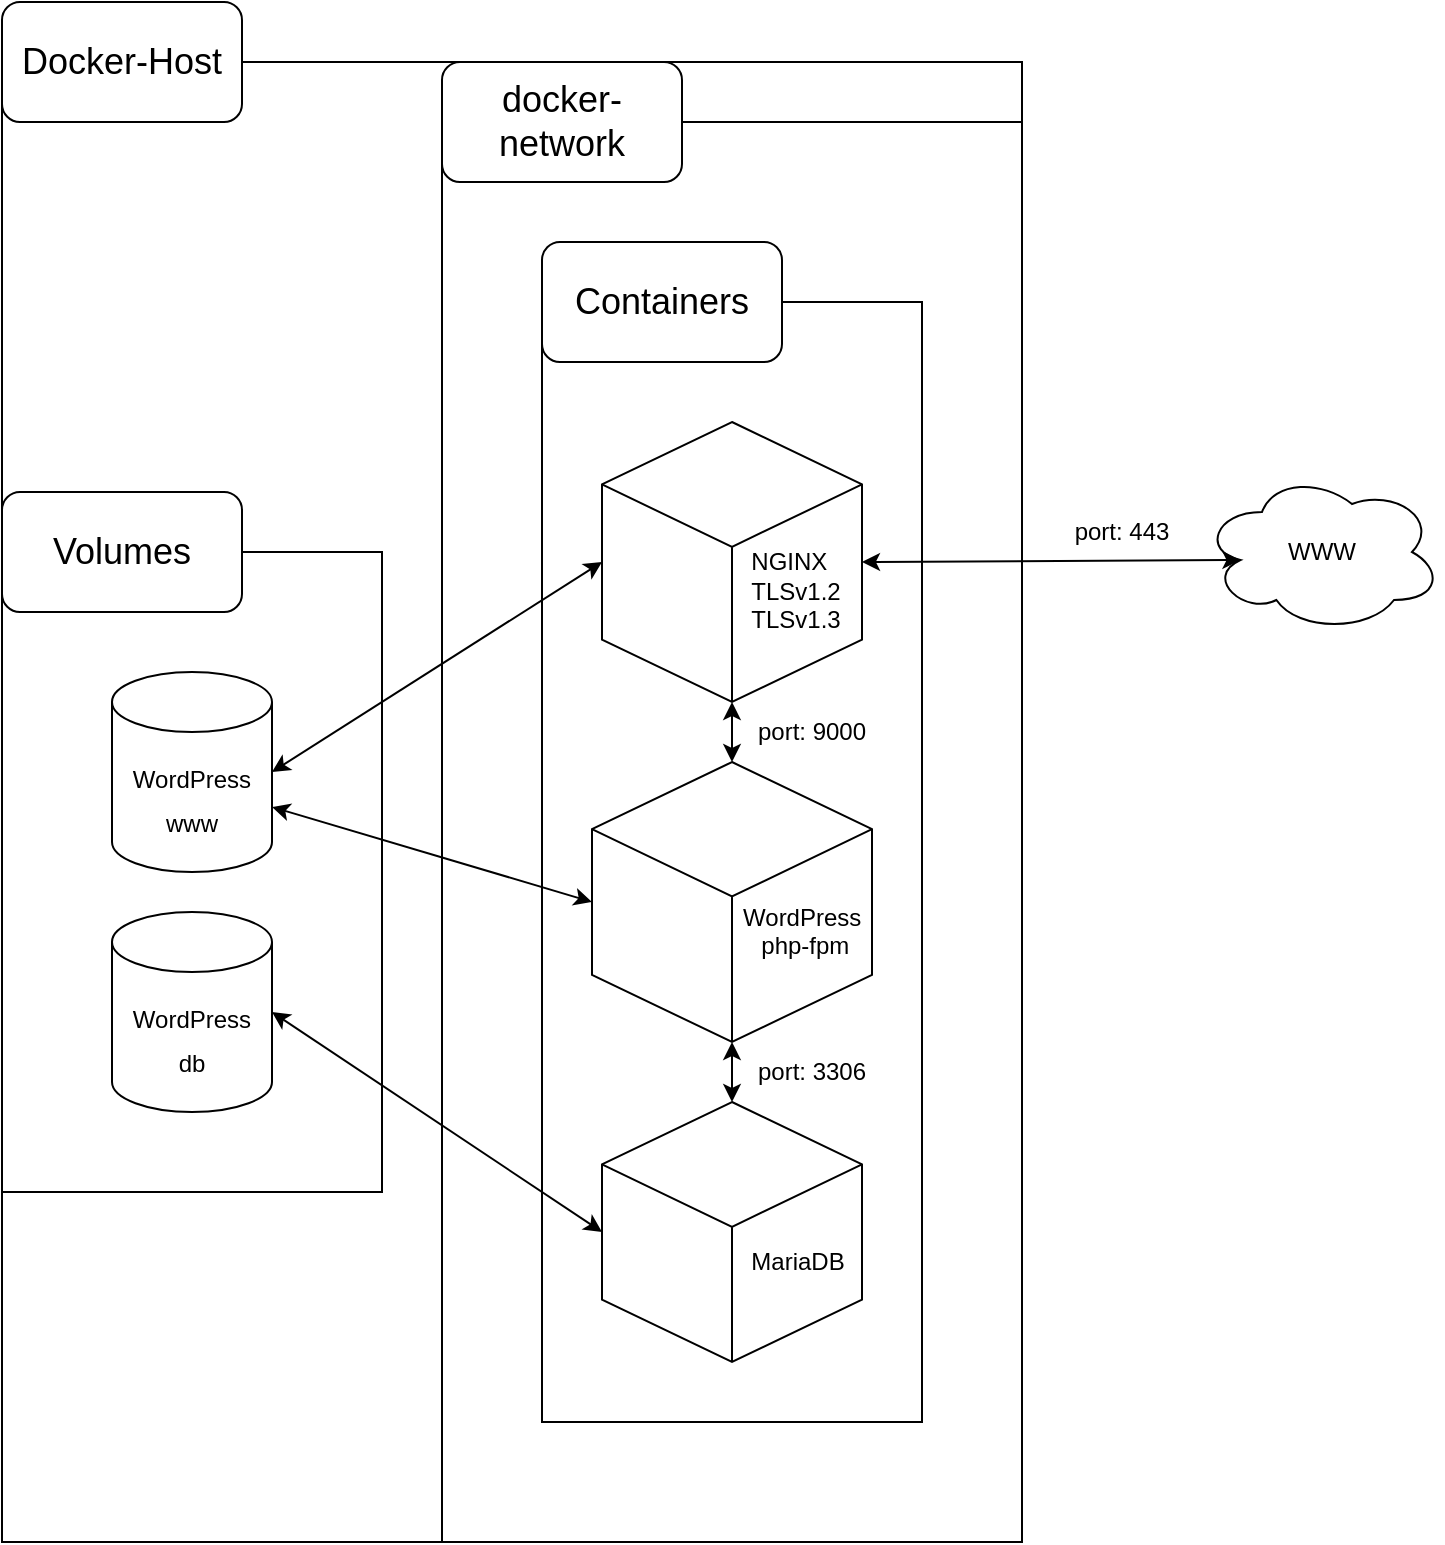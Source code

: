<mxfile version="20.8.13" type="device"><diagram id="HDO2_5zbdc7e5Zqx9iji" name="Page-1"><mxGraphModel dx="868" dy="1045" grid="1" gridSize="10" guides="1" tooltips="1" connect="1" arrows="1" fold="1" page="1" pageScale="1" pageWidth="800" pageHeight="800" math="0" shadow="0"><root><mxCell id="0"/><mxCell id="1" parent="0"/><mxCell id="KpZ2GF5TjgeyBt5l6B1P-19" value="" style="rounded=0;whiteSpace=wrap;html=1;movable=1;resizable=1;rotatable=1;deletable=1;editable=1;connectable=1;" parent="1" vertex="1"><mxGeometry x="40" y="40" width="510" height="740" as="geometry"/></mxCell><mxCell id="917bN2QrmKWVH1kI4KG9-17" value="" style="rounded=0;whiteSpace=wrap;html=1;shadow=0;labelBackgroundColor=#ffffff;sketch=0;fontSize=12;movable=1;resizable=1;rotatable=1;deletable=1;editable=1;connectable=1;" parent="1" vertex="1"><mxGeometry x="260" y="70" width="290" height="710" as="geometry"/></mxCell><mxCell id="917bN2QrmKWVH1kI4KG9-12" value="" style="rounded=0;whiteSpace=wrap;html=1;" parent="1" vertex="1"><mxGeometry x="40" y="285" width="190" height="320" as="geometry"/></mxCell><mxCell id="917bN2QrmKWVH1kI4KG9-1" value="" style="rounded=0;whiteSpace=wrap;html=1;" parent="1" vertex="1"><mxGeometry x="310" y="160" width="190" height="560" as="geometry"/></mxCell><mxCell id="917bN2QrmKWVH1kI4KG9-3" value="&lt;br&gt;&lt;br&gt;NGINX&lt;span style=&quot;white-space: pre;&quot;&gt;&#9;&lt;/span&gt;&lt;br&gt;TLSv1.2&lt;span style=&quot;white-space: pre;&quot;&gt;&#9;&lt;/span&gt;&lt;br&gt;TLSv1.3&lt;span style=&quot;white-space: pre;&quot;&gt;&#9;&lt;/span&gt;" style="html=1;whiteSpace=wrap;shape=isoCube2;backgroundOutline=1;isoAngle=15;shadow=0;align=right;" parent="1" vertex="1"><mxGeometry x="340" y="220" width="130" height="140" as="geometry"/></mxCell><mxCell id="917bN2QrmKWVH1kI4KG9-5" value="&lt;font style=&quot;font-size: 18px;&quot;&gt;Containers&lt;/font&gt;" style="rounded=1;whiteSpace=wrap;html=1;shadow=0;labelBackgroundColor=#ffffff;sketch=0;fontSize=12;" parent="1" vertex="1"><mxGeometry x="310" y="130" width="120" height="60" as="geometry"/></mxCell><mxCell id="917bN2QrmKWVH1kI4KG9-6" value="&lt;br&gt;&lt;br&gt;WordPress&amp;nbsp;&lt;br&gt;php-fpm&lt;span style=&quot;white-space: pre;&quot;&gt;&#9;&lt;/span&gt;" style="html=1;whiteSpace=wrap;shape=isoCube2;backgroundOutline=1;isoAngle=15;shadow=0;align=right;" parent="1" vertex="1"><mxGeometry x="335" y="390" width="140" height="140" as="geometry"/></mxCell><mxCell id="917bN2QrmKWVH1kI4KG9-8" value="&lt;br&gt;&lt;br&gt;MariaDB&lt;span style=&quot;white-space: pre;&quot;&gt;&#9;&lt;/span&gt;" style="html=1;whiteSpace=wrap;shape=isoCube2;backgroundOutline=1;isoAngle=15;shadow=0;align=right;" parent="1" vertex="1"><mxGeometry x="340" y="560" width="130" height="130" as="geometry"/></mxCell><mxCell id="917bN2QrmKWVH1kI4KG9-11" value="&lt;font style=&quot;font-size: 18px;&quot;&gt;Volumes&lt;/font&gt;" style="rounded=1;whiteSpace=wrap;html=1;shadow=0;labelBackgroundColor=#ffffff;sketch=0;fontSize=12;" parent="1" vertex="1"><mxGeometry x="40" y="255" width="120" height="60" as="geometry"/></mxCell><mxCell id="917bN2QrmKWVH1kI4KG9-13" value="&lt;font style=&quot;font-size: 12px;&quot;&gt;WordPress&lt;br&gt;www&lt;br&gt;&lt;/font&gt;" style="shape=cylinder3;whiteSpace=wrap;html=1;boundedLbl=1;backgroundOutline=1;size=15;shadow=0;labelBackgroundColor=#ffffff;sketch=0;fontSize=18;" parent="1" vertex="1"><mxGeometry x="95" y="345" width="80" height="100" as="geometry"/></mxCell><mxCell id="917bN2QrmKWVH1kI4KG9-14" value="&lt;font style=&quot;font-size: 12px;&quot;&gt;WordPress&lt;br&gt;db&lt;br&gt;&lt;/font&gt;" style="shape=cylinder3;whiteSpace=wrap;html=1;boundedLbl=1;backgroundOutline=1;size=15;shadow=0;labelBackgroundColor=#ffffff;sketch=0;fontSize=18;" parent="1" vertex="1"><mxGeometry x="95" y="465" width="80" height="100" as="geometry"/></mxCell><mxCell id="917bN2QrmKWVH1kI4KG9-19" value="&lt;font style=&quot;font-size: 18px;&quot;&gt;docker-network&lt;/font&gt;" style="rounded=1;whiteSpace=wrap;html=1;shadow=0;labelBackgroundColor=#ffffff;sketch=0;fontSize=12;" parent="1" vertex="1"><mxGeometry x="260" y="40" width="120" height="60" as="geometry"/></mxCell><mxCell id="KpZ2GF5TjgeyBt5l6B1P-9" value="" style="endArrow=classic;startArrow=classic;html=1;rounded=0;exitX=1;exitY=0.5;exitDx=0;exitDy=0;exitPerimeter=0;entryX=0;entryY=0.5;entryDx=0;entryDy=0;entryPerimeter=0;" parent="1" source="917bN2QrmKWVH1kI4KG9-14" target="917bN2QrmKWVH1kI4KG9-8" edge="1"><mxGeometry width="50" height="50" relative="1" as="geometry"><mxPoint x="330" y="480" as="sourcePoint"/><mxPoint x="380" y="430" as="targetPoint"/></mxGeometry></mxCell><mxCell id="KpZ2GF5TjgeyBt5l6B1P-10" value="" style="endArrow=classic;startArrow=classic;html=1;rounded=0;exitX=1;exitY=0;exitDx=0;exitDy=67.5;exitPerimeter=0;entryX=0;entryY=0.5;entryDx=0;entryDy=0;entryPerimeter=0;" parent="1" source="917bN2QrmKWVH1kI4KG9-13" target="917bN2QrmKWVH1kI4KG9-6" edge="1"><mxGeometry width="50" height="50" relative="1" as="geometry"><mxPoint x="330" y="480" as="sourcePoint"/><mxPoint x="380" y="430" as="targetPoint"/></mxGeometry></mxCell><mxCell id="KpZ2GF5TjgeyBt5l6B1P-11" value="" style="endArrow=classic;startArrow=classic;html=1;rounded=0;exitX=1;exitY=0.5;exitDx=0;exitDy=0;exitPerimeter=0;entryX=0;entryY=0.5;entryDx=0;entryDy=0;entryPerimeter=0;" parent="1" source="917bN2QrmKWVH1kI4KG9-13" target="917bN2QrmKWVH1kI4KG9-3" edge="1"><mxGeometry width="50" height="50" relative="1" as="geometry"><mxPoint x="330" y="480" as="sourcePoint"/><mxPoint x="380" y="430" as="targetPoint"/></mxGeometry></mxCell><mxCell id="KpZ2GF5TjgeyBt5l6B1P-12" value="" style="endArrow=classic;startArrow=classic;html=1;rounded=0;exitX=0.5;exitY=0;exitDx=0;exitDy=0;exitPerimeter=0;entryX=0.5;entryY=1;entryDx=0;entryDy=0;entryPerimeter=0;" parent="1" source="917bN2QrmKWVH1kI4KG9-8" target="917bN2QrmKWVH1kI4KG9-6" edge="1"><mxGeometry width="50" height="50" relative="1" as="geometry"><mxPoint x="450" y="490" as="sourcePoint"/><mxPoint x="500" y="440" as="targetPoint"/></mxGeometry></mxCell><mxCell id="KpZ2GF5TjgeyBt5l6B1P-13" value="" style="endArrow=classic;startArrow=classic;html=1;rounded=0;exitX=0.5;exitY=0;exitDx=0;exitDy=0;exitPerimeter=0;entryX=0.5;entryY=1;entryDx=0;entryDy=0;entryPerimeter=0;" parent="1" source="917bN2QrmKWVH1kI4KG9-6" target="917bN2QrmKWVH1kI4KG9-3" edge="1"><mxGeometry width="50" height="50" relative="1" as="geometry"><mxPoint x="450" y="490" as="sourcePoint"/><mxPoint x="500" y="440" as="targetPoint"/></mxGeometry></mxCell><mxCell id="KpZ2GF5TjgeyBt5l6B1P-14" value="port: 3306" style="text;html=1;strokeColor=none;fillColor=none;align=center;verticalAlign=middle;whiteSpace=wrap;rounded=0;" parent="1" vertex="1"><mxGeometry x="415" y="530" width="60" height="30" as="geometry"/></mxCell><mxCell id="KpZ2GF5TjgeyBt5l6B1P-15" value="port: 9000" style="text;html=1;strokeColor=none;fillColor=none;align=center;verticalAlign=middle;whiteSpace=wrap;rounded=0;" parent="1" vertex="1"><mxGeometry x="415" y="360" width="60" height="30" as="geometry"/></mxCell><mxCell id="KpZ2GF5TjgeyBt5l6B1P-16" value="WWW" style="ellipse;shape=cloud;whiteSpace=wrap;html=1;" parent="1" vertex="1"><mxGeometry x="640" y="245" width="120" height="80" as="geometry"/></mxCell><mxCell id="KpZ2GF5TjgeyBt5l6B1P-17" value="" style="endArrow=classic;startArrow=classic;html=1;rounded=0;exitX=1;exitY=0.5;exitDx=0;exitDy=0;exitPerimeter=0;entryX=0.16;entryY=0.55;entryDx=0;entryDy=0;entryPerimeter=0;" parent="1" source="917bN2QrmKWVH1kI4KG9-3" target="KpZ2GF5TjgeyBt5l6B1P-16" edge="1"><mxGeometry width="50" height="50" relative="1" as="geometry"><mxPoint x="450" y="490" as="sourcePoint"/><mxPoint x="500" y="440" as="targetPoint"/></mxGeometry></mxCell><mxCell id="KpZ2GF5TjgeyBt5l6B1P-18" value="port: 443" style="text;html=1;strokeColor=none;fillColor=none;align=center;verticalAlign=middle;whiteSpace=wrap;rounded=0;" parent="1" vertex="1"><mxGeometry x="570" y="260" width="60" height="30" as="geometry"/></mxCell><mxCell id="KpZ2GF5TjgeyBt5l6B1P-20" value="&lt;font style=&quot;font-size: 18px;&quot;&gt;Docker-Host&lt;/font&gt;" style="rounded=1;whiteSpace=wrap;html=1;shadow=0;labelBackgroundColor=#ffffff;sketch=0;fontSize=12;" parent="1" vertex="1"><mxGeometry x="40" y="10" width="120" height="60" as="geometry"/></mxCell></root></mxGraphModel></diagram></mxfile>